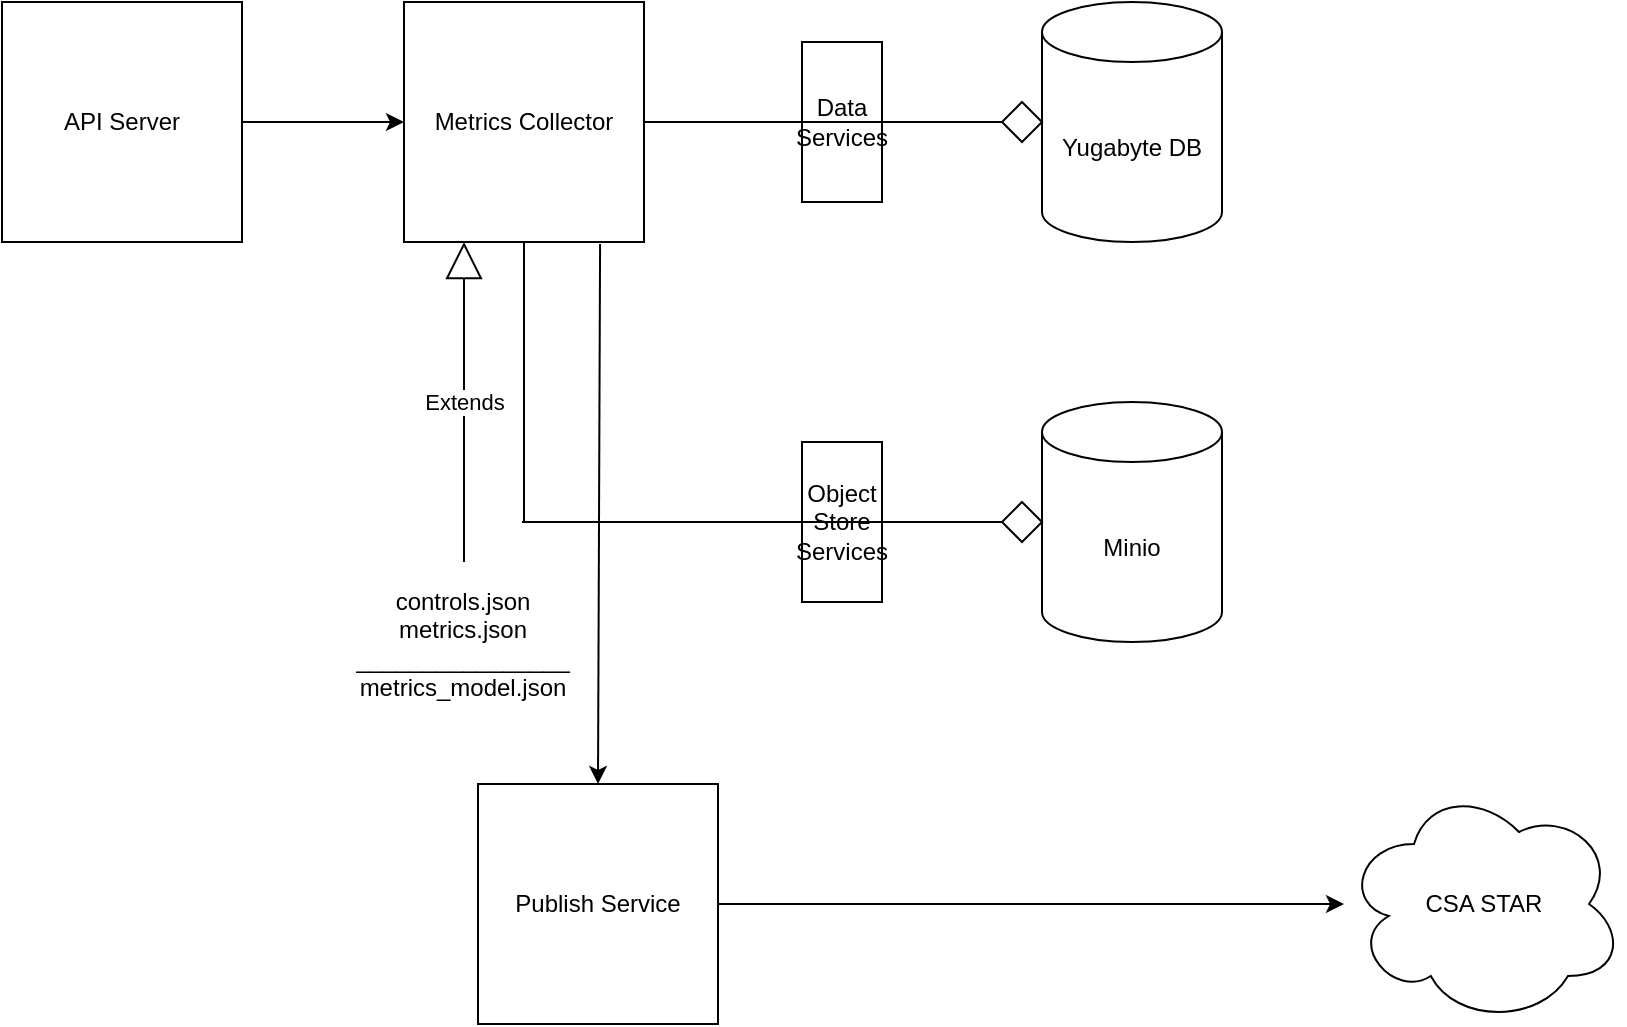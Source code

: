 <mxfile>
    <diagram id="hOpdC6H4hJuc692cdY_H" name="Page-1">
        <mxGraphModel dx="1058" dy="1167" grid="1" gridSize="10" guides="1" tooltips="1" connect="1" arrows="1" fold="1" page="1" pageScale="1" pageWidth="850" pageHeight="1100" math="0" shadow="0">
            <root>
                <mxCell id="0"/>
                <mxCell id="1" parent="0"/>
                <mxCell id="2" value="API Server" style="whiteSpace=wrap;html=1;aspect=fixed;" vertex="1" parent="1">
                    <mxGeometry x="40" y="80" width="120" height="120" as="geometry"/>
                </mxCell>
                <mxCell id="3" value="Metrics Collector" style="whiteSpace=wrap;html=1;aspect=fixed;" vertex="1" parent="1">
                    <mxGeometry x="241" y="80" width="120" height="120" as="geometry"/>
                </mxCell>
                <mxCell id="4" value="Publish Service" style="whiteSpace=wrap;html=1;aspect=fixed;" vertex="1" parent="1">
                    <mxGeometry x="278" y="471" width="120" height="120" as="geometry"/>
                </mxCell>
                <mxCell id="5" value="Data Services" style="rounded=0;whiteSpace=wrap;html=1;direction=south;" vertex="1" parent="1">
                    <mxGeometry x="440" y="100" width="40" height="80" as="geometry"/>
                </mxCell>
                <mxCell id="6" value="Object Store Services" style="rounded=0;whiteSpace=wrap;html=1;direction=south;" vertex="1" parent="1">
                    <mxGeometry x="440" y="300" width="40" height="80" as="geometry"/>
                </mxCell>
                <mxCell id="7" value="Yugabyte DB" style="shape=cylinder3;whiteSpace=wrap;html=1;boundedLbl=1;backgroundOutline=1;size=15;" vertex="1" parent="1">
                    <mxGeometry x="560" y="80" width="90" height="120" as="geometry"/>
                </mxCell>
                <mxCell id="8" value="Minio" style="shape=cylinder3;whiteSpace=wrap;html=1;boundedLbl=1;backgroundOutline=1;size=15;" vertex="1" parent="1">
                    <mxGeometry x="560" y="280" width="90" height="120" as="geometry"/>
                </mxCell>
                <mxCell id="9" value="CSA STAR" style="ellipse;shape=cloud;whiteSpace=wrap;html=1;" vertex="1" parent="1">
                    <mxGeometry x="711" y="471" width="140" height="120" as="geometry"/>
                </mxCell>
                <mxCell id="10" value="" style="endArrow=classic;html=1;exitX=1;exitY=0.5;exitDx=0;exitDy=0;entryX=0;entryY=0.5;entryDx=0;entryDy=0;" edge="1" parent="1" source="2" target="3">
                    <mxGeometry width="50" height="50" relative="1" as="geometry">
                        <mxPoint x="270" y="380" as="sourcePoint"/>
                        <mxPoint x="320" y="330" as="targetPoint"/>
                    </mxGeometry>
                </mxCell>
                <mxCell id="11" value="" style="endArrow=none;html=1;entryX=0.5;entryY=1;entryDx=0;entryDy=0;" edge="1" parent="1" target="3">
                    <mxGeometry width="50" height="50" relative="1" as="geometry">
                        <mxPoint x="301" y="340" as="sourcePoint"/>
                        <mxPoint x="330" y="270" as="targetPoint"/>
                    </mxGeometry>
                </mxCell>
                <mxCell id="13" value="" style="rhombus;aspect=fixed;" vertex="1" parent="1">
                    <mxGeometry x="540" y="130" width="20" height="20" as="geometry"/>
                </mxCell>
                <mxCell id="14" value="" style="endArrow=none;html=1;rounded=0;align=center;verticalAlign=bottom;labelBackgroundColor=none;exitX=1;exitY=0.5;exitDx=0;exitDy=0;" edge="1" target="13" parent="1" source="3">
                    <mxGeometry relative="1" as="geometry">
                        <mxPoint x="241" y="675" as="sourcePoint"/>
                    </mxGeometry>
                </mxCell>
                <mxCell id="16" value="" style="rhombus;aspect=fixed;" vertex="1" parent="1">
                    <mxGeometry x="540" y="330" width="20" height="20" as="geometry"/>
                </mxCell>
                <mxCell id="17" value="" style="endArrow=none;html=1;rounded=0;align=center;verticalAlign=bottom;labelBackgroundColor=none;" edge="1" target="16" parent="1">
                    <mxGeometry relative="1" as="geometry">
                        <mxPoint x="300" y="340" as="sourcePoint"/>
                    </mxGeometry>
                </mxCell>
                <mxCell id="22" value="" style="endArrow=classic;html=1;exitX=0.817;exitY=1.008;exitDx=0;exitDy=0;exitPerimeter=0;entryX=0.5;entryY=0;entryDx=0;entryDy=0;" edge="1" parent="1" source="3" target="4">
                    <mxGeometry width="50" height="50" relative="1" as="geometry">
                        <mxPoint x="130" y="470" as="sourcePoint"/>
                        <mxPoint x="180" y="420" as="targetPoint"/>
                    </mxGeometry>
                </mxCell>
                <mxCell id="23" value="" style="endArrow=classic;html=1;exitX=1;exitY=0.5;exitDx=0;exitDy=0;" edge="1" parent="1" source="4" target="9">
                    <mxGeometry width="50" height="50" relative="1" as="geometry">
                        <mxPoint x="570" y="751" as="sourcePoint"/>
                        <mxPoint x="620" y="701" as="targetPoint"/>
                    </mxGeometry>
                </mxCell>
                <mxCell id="25" value="Extends" style="endArrow=block;endSize=16;endFill=0;html=1;entryX=0.25;entryY=1;entryDx=0;entryDy=0;" edge="1" parent="1" target="3">
                    <mxGeometry width="160" relative="1" as="geometry">
                        <mxPoint x="271" y="360" as="sourcePoint"/>
                        <mxPoint x="350" y="690" as="targetPoint"/>
                    </mxGeometry>
                </mxCell>
                <mxCell id="26" value="controls.json&lt;br&gt;metrics.json&lt;br&gt;________________&lt;br&gt;metrics_model.json" style="text;html=1;align=center;verticalAlign=middle;resizable=0;points=[];autosize=1;strokeColor=none;fillColor=none;" vertex="1" parent="1">
                    <mxGeometry x="210" y="371" width="120" height="60" as="geometry"/>
                </mxCell>
            </root>
        </mxGraphModel>
    </diagram>
</mxfile>